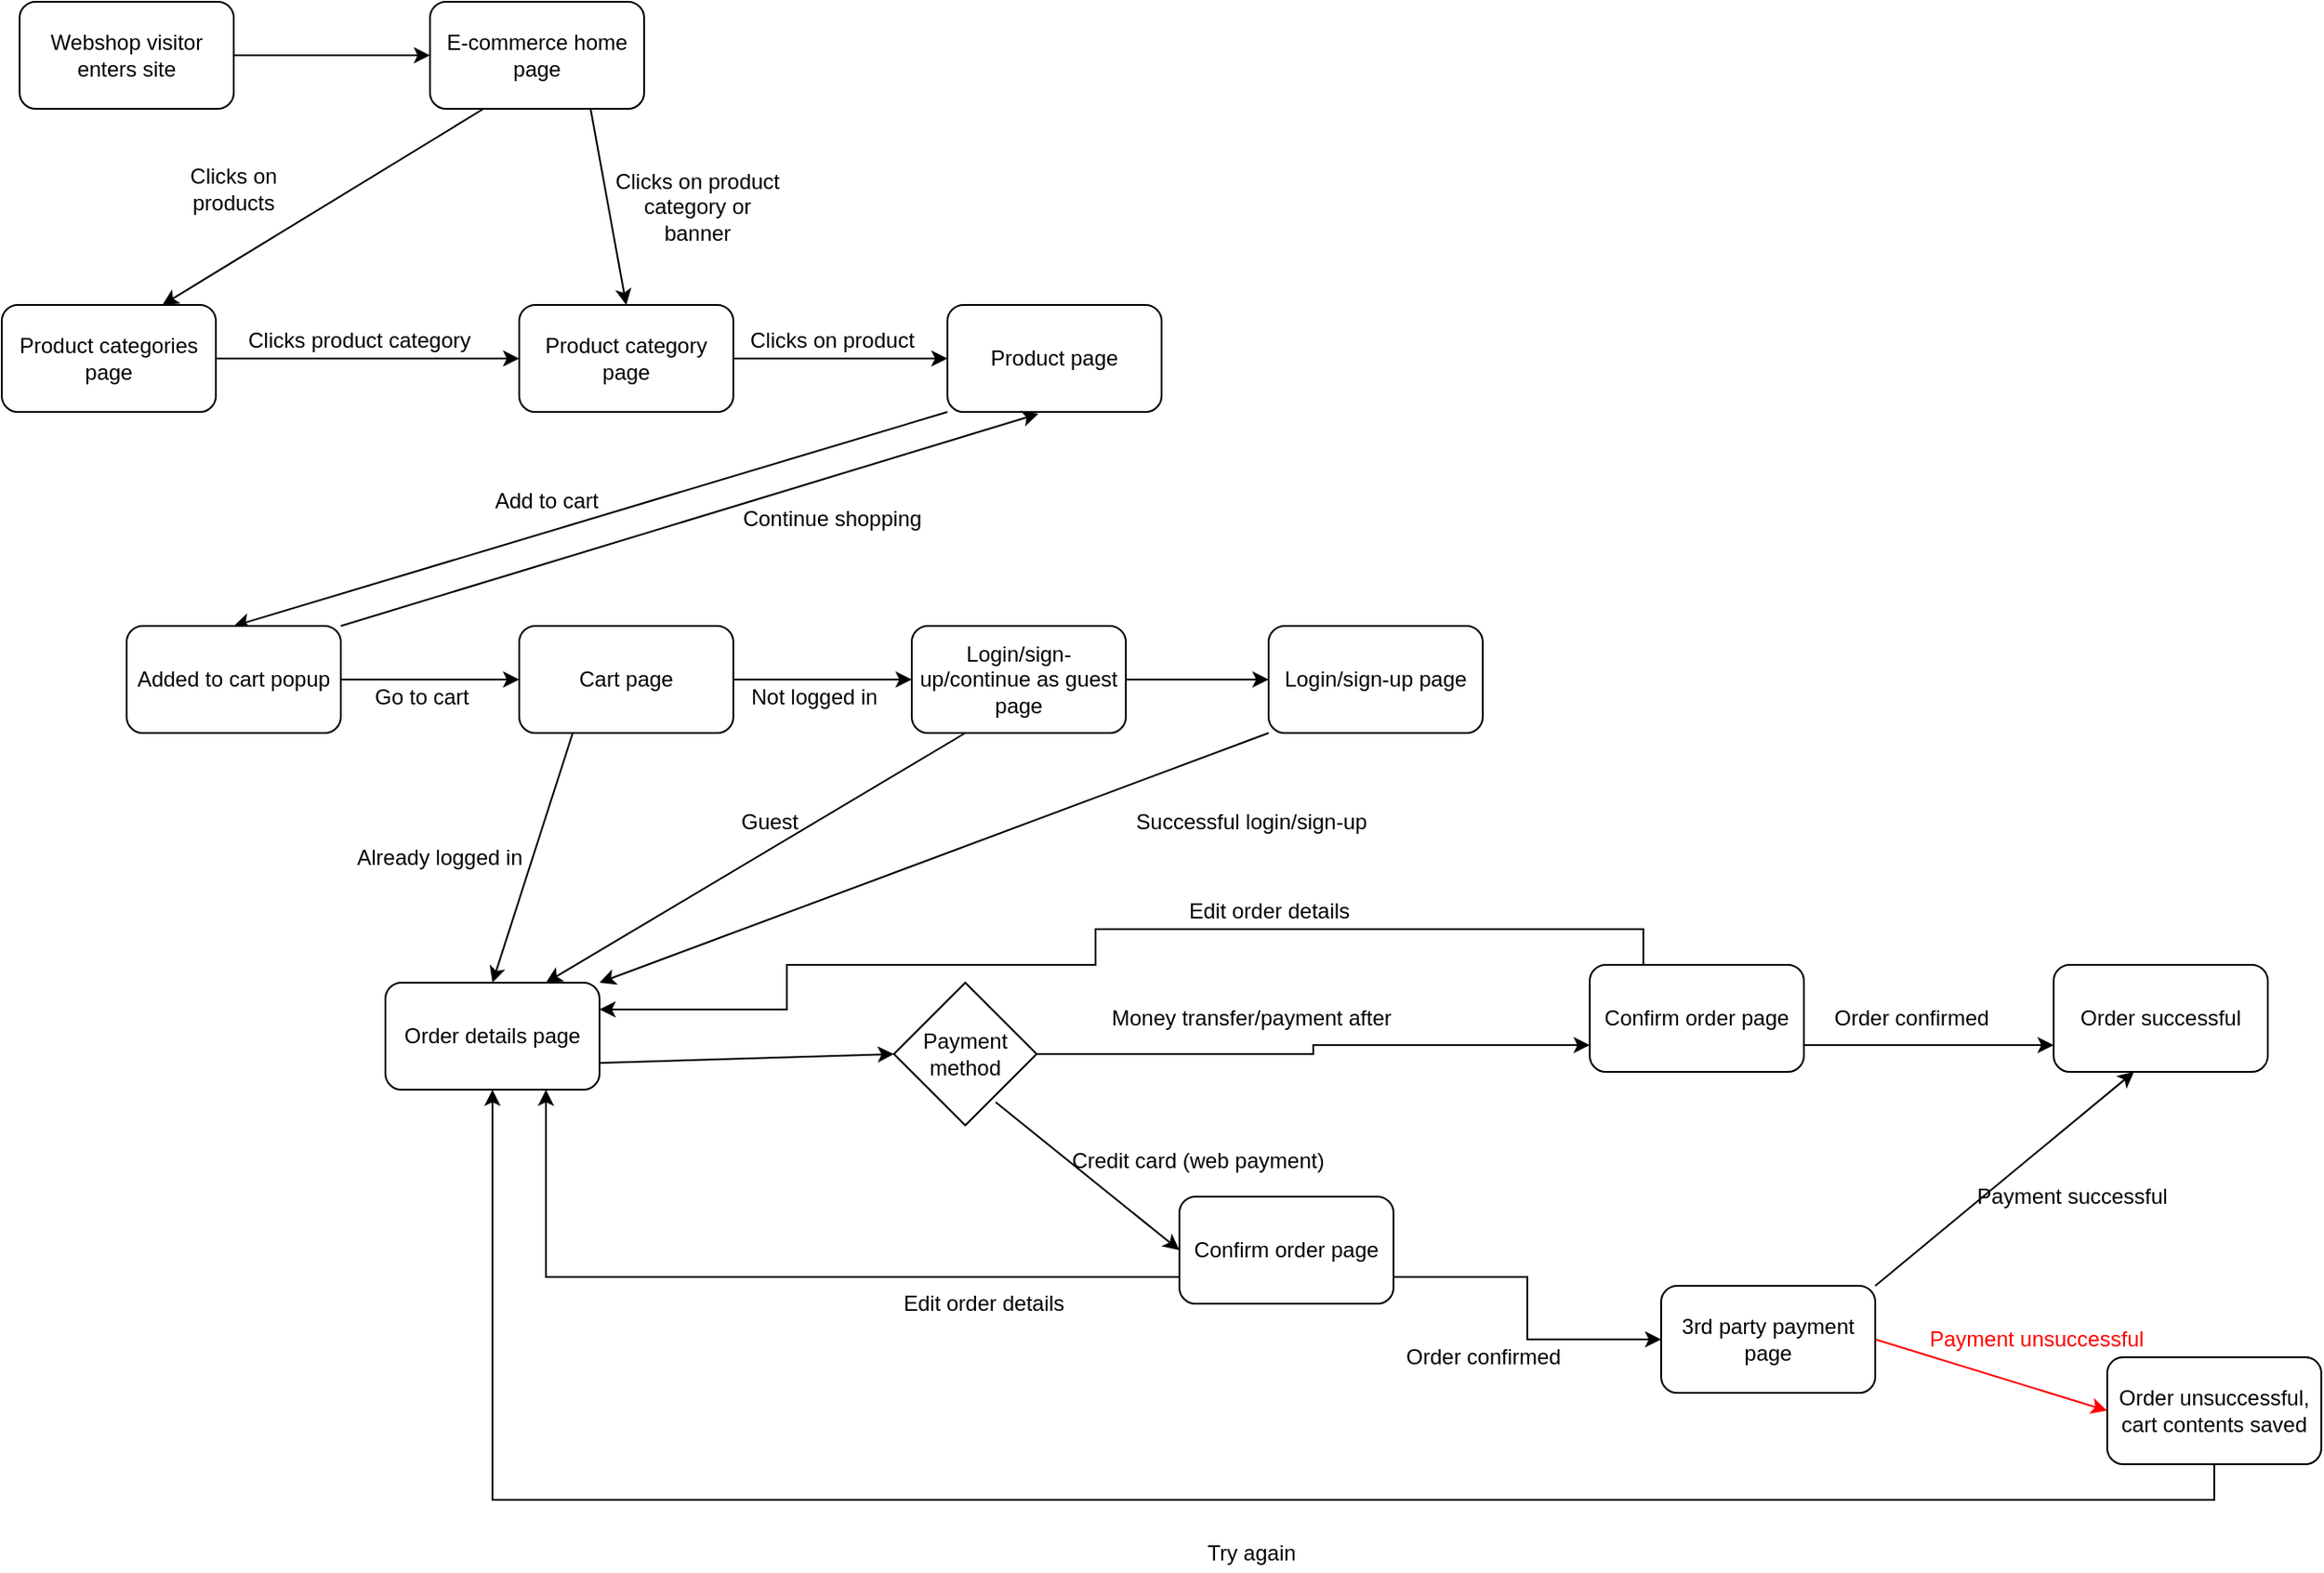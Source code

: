 <mxfile version="17.1.1" type="device"><diagram id="ZWlcpIb9u6x74r1MDxuK" name="Page-1"><mxGraphModel dx="1422" dy="754" grid="1" gridSize="10" guides="1" tooltips="1" connect="1" arrows="1" fold="1" page="1" pageScale="1" pageWidth="827" pageHeight="1169" math="0" shadow="0"><root><mxCell id="0"/><mxCell id="1" parent="0"/><mxCell id="Vw55VXKvzRqc9QV5nwAa-6" style="edgeStyle=orthogonalEdgeStyle;rounded=0;orthogonalLoop=1;jettySize=auto;html=1;" parent="1" source="Vw55VXKvzRqc9QV5nwAa-4" target="Vw55VXKvzRqc9QV5nwAa-5" edge="1"><mxGeometry relative="1" as="geometry"/></mxCell><mxCell id="Vw55VXKvzRqc9QV5nwAa-4" value="Webshop visitor enters site" style="rounded=1;whiteSpace=wrap;html=1;" parent="1" vertex="1"><mxGeometry x="50" y="60" width="120" height="60" as="geometry"/></mxCell><mxCell id="Vw55VXKvzRqc9QV5nwAa-21" style="rounded=0;orthogonalLoop=1;jettySize=auto;html=1;exitX=0.75;exitY=1;exitDx=0;exitDy=0;entryX=0.5;entryY=0;entryDx=0;entryDy=0;" parent="1" source="Vw55VXKvzRqc9QV5nwAa-5" target="Vw55VXKvzRqc9QV5nwAa-10" edge="1"><mxGeometry relative="1" as="geometry"/></mxCell><mxCell id="Vw55VXKvzRqc9QV5nwAa-5" value="E-commerce home page" style="rounded=1;whiteSpace=wrap;html=1;" parent="1" vertex="1"><mxGeometry x="280" y="60" width="120" height="60" as="geometry"/></mxCell><mxCell id="Vw55VXKvzRqc9QV5nwAa-60" style="edgeStyle=none;rounded=0;orthogonalLoop=1;jettySize=auto;html=1;exitX=1;exitY=0.5;exitDx=0;exitDy=0;fontColor=#FF0000;strokeColor=#000000;" parent="1" source="Vw55VXKvzRqc9QV5nwAa-7" target="Vw55VXKvzRqc9QV5nwAa-10" edge="1"><mxGeometry relative="1" as="geometry"/></mxCell><mxCell id="Vw55VXKvzRqc9QV5nwAa-7" value="Product categories page" style="rounded=1;whiteSpace=wrap;html=1;" parent="1" vertex="1"><mxGeometry x="40" y="230" width="120" height="60" as="geometry"/></mxCell><mxCell id="Vw55VXKvzRqc9QV5nwAa-26" style="rounded=0;orthogonalLoop=1;jettySize=auto;html=1;exitX=0;exitY=1;exitDx=0;exitDy=0;entryX=0.5;entryY=0;entryDx=0;entryDy=0;" parent="1" source="Vw55VXKvzRqc9QV5nwAa-9" target="Vw55VXKvzRqc9QV5nwAa-11" edge="1"><mxGeometry relative="1" as="geometry"/></mxCell><mxCell id="Vw55VXKvzRqc9QV5nwAa-9" value="Product page" style="rounded=1;whiteSpace=wrap;html=1;" parent="1" vertex="1"><mxGeometry x="570" y="230" width="120" height="60" as="geometry"/></mxCell><mxCell id="Vw55VXKvzRqc9QV5nwAa-24" style="edgeStyle=orthogonalEdgeStyle;rounded=0;orthogonalLoop=1;jettySize=auto;html=1;exitX=1;exitY=0.5;exitDx=0;exitDy=0;entryX=0;entryY=0.5;entryDx=0;entryDy=0;" parent="1" source="Vw55VXKvzRqc9QV5nwAa-10" target="Vw55VXKvzRqc9QV5nwAa-9" edge="1"><mxGeometry relative="1" as="geometry"/></mxCell><mxCell id="Vw55VXKvzRqc9QV5nwAa-10" value="&lt;span&gt;Product category page&lt;/span&gt;" style="rounded=1;whiteSpace=wrap;html=1;" parent="1" vertex="1"><mxGeometry x="330" y="230" width="120" height="60" as="geometry"/></mxCell><mxCell id="Vw55VXKvzRqc9QV5nwAa-27" style="edgeStyle=none;rounded=0;orthogonalLoop=1;jettySize=auto;html=1;exitX=1;exitY=0.5;exitDx=0;exitDy=0;entryX=0;entryY=0.5;entryDx=0;entryDy=0;" parent="1" source="Vw55VXKvzRqc9QV5nwAa-11" target="Vw55VXKvzRqc9QV5nwAa-12" edge="1"><mxGeometry relative="1" as="geometry"/></mxCell><mxCell id="Vw55VXKvzRqc9QV5nwAa-29" style="edgeStyle=none;rounded=0;orthogonalLoop=1;jettySize=auto;html=1;exitX=1;exitY=0;exitDx=0;exitDy=0;entryX=0.425;entryY=1.017;entryDx=0;entryDy=0;entryPerimeter=0;" parent="1" source="Vw55VXKvzRqc9QV5nwAa-11" target="Vw55VXKvzRqc9QV5nwAa-9" edge="1"><mxGeometry relative="1" as="geometry"/></mxCell><mxCell id="Vw55VXKvzRqc9QV5nwAa-11" value="Added to cart popup" style="rounded=1;whiteSpace=wrap;html=1;" parent="1" vertex="1"><mxGeometry x="110" y="410" width="120" height="60" as="geometry"/></mxCell><mxCell id="Vw55VXKvzRqc9QV5nwAa-32" style="edgeStyle=none;rounded=0;orthogonalLoop=1;jettySize=auto;html=1;exitX=1;exitY=0.5;exitDx=0;exitDy=0;" parent="1" source="Vw55VXKvzRqc9QV5nwAa-12" target="Vw55VXKvzRqc9QV5nwAa-14" edge="1"><mxGeometry relative="1" as="geometry"/></mxCell><mxCell id="Vw55VXKvzRqc9QV5nwAa-34" style="edgeStyle=none;rounded=0;orthogonalLoop=1;jettySize=auto;html=1;exitX=0.25;exitY=1;exitDx=0;exitDy=0;entryX=0.5;entryY=0;entryDx=0;entryDy=0;" parent="1" source="Vw55VXKvzRqc9QV5nwAa-12" target="Vw55VXKvzRqc9QV5nwAa-15" edge="1"><mxGeometry relative="1" as="geometry"/></mxCell><mxCell id="Vw55VXKvzRqc9QV5nwAa-12" value="Cart page" style="rounded=1;whiteSpace=wrap;html=1;" parent="1" vertex="1"><mxGeometry x="330" y="410" width="120" height="60" as="geometry"/></mxCell><mxCell id="Vw55VXKvzRqc9QV5nwAa-37" style="edgeStyle=none;rounded=0;orthogonalLoop=1;jettySize=auto;html=1;exitX=1;exitY=0.5;exitDx=0;exitDy=0;" parent="1" source="Vw55VXKvzRqc9QV5nwAa-14" target="Vw55VXKvzRqc9QV5nwAa-36" edge="1"><mxGeometry relative="1" as="geometry"/></mxCell><mxCell id="Vw55VXKvzRqc9QV5nwAa-38" style="edgeStyle=none;rounded=0;orthogonalLoop=1;jettySize=auto;html=1;exitX=0.25;exitY=1;exitDx=0;exitDy=0;entryX=0.75;entryY=0;entryDx=0;entryDy=0;" parent="1" source="Vw55VXKvzRqc9QV5nwAa-14" target="Vw55VXKvzRqc9QV5nwAa-15" edge="1"><mxGeometry relative="1" as="geometry"/></mxCell><mxCell id="Vw55VXKvzRqc9QV5nwAa-14" value="Login/sign-up/continue as guest page" style="rounded=1;whiteSpace=wrap;html=1;" parent="1" vertex="1"><mxGeometry x="550" y="410" width="120" height="60" as="geometry"/></mxCell><mxCell id="Vw55VXKvzRqc9QV5nwAa-45" style="edgeStyle=none;rounded=0;orthogonalLoop=1;jettySize=auto;html=1;exitX=1;exitY=0.75;exitDx=0;exitDy=0;entryX=0;entryY=0.5;entryDx=0;entryDy=0;" parent="1" source="Vw55VXKvzRqc9QV5nwAa-15" target="Vw55VXKvzRqc9QV5nwAa-44" edge="1"><mxGeometry relative="1" as="geometry"><mxPoint x="537" y="659" as="targetPoint"/></mxGeometry></mxCell><mxCell id="Vw55VXKvzRqc9QV5nwAa-15" value="Order details page" style="rounded=1;whiteSpace=wrap;html=1;" parent="1" vertex="1"><mxGeometry x="255" y="610" width="120" height="60" as="geometry"/></mxCell><mxCell id="Vw55VXKvzRqc9QV5nwAa-17" value="Order successful" style="rounded=1;whiteSpace=wrap;html=1;" parent="1" vertex="1"><mxGeometry x="1190" y="600" width="120" height="60" as="geometry"/></mxCell><mxCell id="Vw55VXKvzRqc9QV5nwAa-20" value="" style="endArrow=classic;html=1;rounded=0;exitX=0.25;exitY=1;exitDx=0;exitDy=0;entryX=0.75;entryY=0;entryDx=0;entryDy=0;" parent="1" source="Vw55VXKvzRqc9QV5nwAa-5" target="Vw55VXKvzRqc9QV5nwAa-7" edge="1"><mxGeometry width="50" height="50" relative="1" as="geometry"><mxPoint x="260" y="310" as="sourcePoint"/><mxPoint x="310" y="260" as="targetPoint"/></mxGeometry></mxCell><mxCell id="Vw55VXKvzRqc9QV5nwAa-22" value="Clicks on product category or banner" style="text;html=1;strokeColor=none;fillColor=none;align=center;verticalAlign=middle;whiteSpace=wrap;rounded=0;" parent="1" vertex="1"><mxGeometry x="380" y="160" width="100" height="30" as="geometry"/></mxCell><mxCell id="Vw55VXKvzRqc9QV5nwAa-23" value="Clicks on products" style="text;html=1;strokeColor=none;fillColor=none;align=center;verticalAlign=middle;whiteSpace=wrap;rounded=0;" parent="1" vertex="1"><mxGeometry x="120" y="150" width="100" height="30" as="geometry"/></mxCell><mxCell id="Vw55VXKvzRqc9QV5nwAa-25" value="Clicks on product" style="text;html=1;align=center;verticalAlign=middle;resizable=0;points=[];autosize=1;strokeColor=none;fillColor=none;" parent="1" vertex="1"><mxGeometry x="450" y="240" width="110" height="20" as="geometry"/></mxCell><mxCell id="Vw55VXKvzRqc9QV5nwAa-28" value="Go to cart" style="text;html=1;align=center;verticalAlign=middle;resizable=0;points=[];autosize=1;strokeColor=none;fillColor=none;" parent="1" vertex="1"><mxGeometry x="240" y="440" width="70" height="20" as="geometry"/></mxCell><mxCell id="Vw55VXKvzRqc9QV5nwAa-30" value="Continue shopping" style="text;html=1;align=center;verticalAlign=middle;resizable=0;points=[];autosize=1;rotation=0;" parent="1" vertex="1"><mxGeometry x="445" y="340" width="120" height="20" as="geometry"/></mxCell><mxCell id="Vw55VXKvzRqc9QV5nwAa-31" value="Add to cart" style="text;html=1;align=center;verticalAlign=middle;resizable=0;points=[];autosize=1;strokeColor=none;fillColor=none;rotation=0;" parent="1" vertex="1"><mxGeometry x="310" y="330" width="70" height="20" as="geometry"/></mxCell><mxCell id="Vw55VXKvzRqc9QV5nwAa-33" value="Not logged in" style="text;html=1;align=center;verticalAlign=middle;resizable=0;points=[];autosize=1;strokeColor=none;fillColor=none;" parent="1" vertex="1"><mxGeometry x="450" y="440" width="90" height="20" as="geometry"/></mxCell><mxCell id="Vw55VXKvzRqc9QV5nwAa-35" value="Already logged in" style="text;html=1;align=center;verticalAlign=middle;resizable=0;points=[];autosize=1;strokeColor=none;fillColor=none;rotation=0;" parent="1" vertex="1"><mxGeometry x="230" y="530" width="110" height="20" as="geometry"/></mxCell><mxCell id="Vw55VXKvzRqc9QV5nwAa-40" style="edgeStyle=none;rounded=0;orthogonalLoop=1;jettySize=auto;html=1;exitX=0;exitY=1;exitDx=0;exitDy=0;entryX=1;entryY=0;entryDx=0;entryDy=0;" parent="1" source="Vw55VXKvzRqc9QV5nwAa-36" target="Vw55VXKvzRqc9QV5nwAa-15" edge="1"><mxGeometry relative="1" as="geometry"/></mxCell><mxCell id="Vw55VXKvzRqc9QV5nwAa-36" value="Login/sign-up page" style="rounded=1;whiteSpace=wrap;html=1;" parent="1" vertex="1"><mxGeometry x="750" y="410" width="120" height="60" as="geometry"/></mxCell><mxCell id="Vw55VXKvzRqc9QV5nwAa-39" value="Guest" style="text;html=1;align=center;verticalAlign=middle;resizable=0;points=[];autosize=1;strokeColor=none;fillColor=none;rotation=0;" parent="1" vertex="1"><mxGeometry x="445" y="510" width="50" height="20" as="geometry"/></mxCell><mxCell id="Vw55VXKvzRqc9QV5nwAa-53" style="edgeStyle=none;rounded=0;orthogonalLoop=1;jettySize=auto;html=1;exitX=0.713;exitY=0.838;exitDx=0;exitDy=0;entryX=0;entryY=0.5;entryDx=0;entryDy=0;exitPerimeter=0;" parent="1" source="Vw55VXKvzRqc9QV5nwAa-44" target="vhi4wKfvDW0n1DU0latp-6" edge="1"><mxGeometry relative="1" as="geometry"/></mxCell><mxCell id="vhi4wKfvDW0n1DU0latp-4" style="edgeStyle=orthogonalEdgeStyle;rounded=0;orthogonalLoop=1;jettySize=auto;html=1;exitX=1;exitY=0.5;exitDx=0;exitDy=0;entryX=0;entryY=0.75;entryDx=0;entryDy=0;" parent="1" source="Vw55VXKvzRqc9QV5nwAa-44" target="vhi4wKfvDW0n1DU0latp-3" edge="1"><mxGeometry relative="1" as="geometry"/></mxCell><mxCell id="Vw55VXKvzRqc9QV5nwAa-44" value="Payment method" style="rhombus;whiteSpace=wrap;html=1;" parent="1" vertex="1"><mxGeometry x="540" y="610" width="80" height="80" as="geometry"/></mxCell><mxCell id="Vw55VXKvzRqc9QV5nwAa-47" value="Money transfer/payment after" style="text;html=1;align=center;verticalAlign=middle;resizable=0;points=[];autosize=1;strokeColor=none;fillColor=none;" parent="1" vertex="1"><mxGeometry x="655" y="620" width="170" height="20" as="geometry"/></mxCell><mxCell id="Vw55VXKvzRqc9QV5nwAa-54" style="edgeStyle=none;rounded=0;orthogonalLoop=1;jettySize=auto;html=1;exitX=1;exitY=0;exitDx=0;exitDy=0;entryX=0.375;entryY=1;entryDx=0;entryDy=0;entryPerimeter=0;" parent="1" source="Vw55VXKvzRqc9QV5nwAa-48" target="Vw55VXKvzRqc9QV5nwAa-17" edge="1"><mxGeometry relative="1" as="geometry"/></mxCell><mxCell id="Vw55VXKvzRqc9QV5nwAa-58" style="edgeStyle=none;rounded=0;orthogonalLoop=1;jettySize=auto;html=1;exitX=1;exitY=0.5;exitDx=0;exitDy=0;entryX=0;entryY=0.5;entryDx=0;entryDy=0;fillColor=#f8cecc;strokeColor=#FF0000;" parent="1" source="Vw55VXKvzRqc9QV5nwAa-48" target="Vw55VXKvzRqc9QV5nwAa-57" edge="1"><mxGeometry relative="1" as="geometry"/></mxCell><mxCell id="Vw55VXKvzRqc9QV5nwAa-48" value="3rd party payment page" style="rounded=1;whiteSpace=wrap;html=1;" parent="1" vertex="1"><mxGeometry x="970" y="780" width="120" height="60" as="geometry"/></mxCell><mxCell id="Vw55VXKvzRqc9QV5nwAa-50" value="Credit card (web payment)" style="text;html=1;align=center;verticalAlign=middle;resizable=0;points=[];autosize=1;strokeColor=none;fillColor=none;" parent="1" vertex="1"><mxGeometry x="630" y="700" width="160" height="20" as="geometry"/></mxCell><mxCell id="Vw55VXKvzRqc9QV5nwAa-55" value="Payment successful" style="text;html=1;align=center;verticalAlign=middle;resizable=0;points=[];autosize=1;strokeColor=none;fillColor=none;" parent="1" vertex="1"><mxGeometry x="1140" y="720" width="120" height="20" as="geometry"/></mxCell><mxCell id="Vw55VXKvzRqc9QV5nwAa-56" value="Successful login/sign-up" style="text;html=1;align=center;verticalAlign=middle;resizable=0;points=[];autosize=1;strokeColor=none;fillColor=none;" parent="1" vertex="1"><mxGeometry x="670" y="510" width="140" height="20" as="geometry"/></mxCell><mxCell id="vhi4wKfvDW0n1DU0latp-1" style="edgeStyle=orthogonalEdgeStyle;rounded=0;orthogonalLoop=1;jettySize=auto;html=1;exitX=0.5;exitY=1;exitDx=0;exitDy=0;entryX=0.5;entryY=1;entryDx=0;entryDy=0;" parent="1" source="Vw55VXKvzRqc9QV5nwAa-57" target="Vw55VXKvzRqc9QV5nwAa-15" edge="1"><mxGeometry relative="1" as="geometry"/></mxCell><mxCell id="Vw55VXKvzRqc9QV5nwAa-57" value="Order unsuccessful, cart contents saved" style="rounded=1;whiteSpace=wrap;html=1;" parent="1" vertex="1"><mxGeometry x="1220" y="820" width="120" height="60" as="geometry"/></mxCell><mxCell id="Vw55VXKvzRqc9QV5nwAa-59" value="Payment unsuccessful" style="text;html=1;align=center;verticalAlign=middle;resizable=0;points=[];autosize=1;strokeColor=none;fillColor=none;fontColor=#FF0000;" parent="1" vertex="1"><mxGeometry x="1110" y="800" width="140" height="20" as="geometry"/></mxCell><mxCell id="Vw55VXKvzRqc9QV5nwAa-61" value="Clicks product category" style="text;html=1;align=center;verticalAlign=middle;resizable=0;points=[];autosize=1;strokeColor=none;fillColor=none;fontColor=#000000;" parent="1" vertex="1"><mxGeometry x="170" y="240" width="140" height="20" as="geometry"/></mxCell><mxCell id="vhi4wKfvDW0n1DU0latp-2" value="Try again" style="text;html=1;align=center;verticalAlign=middle;resizable=0;points=[];autosize=1;strokeColor=none;fillColor=none;" parent="1" vertex="1"><mxGeometry x="705" y="920" width="70" height="20" as="geometry"/></mxCell><mxCell id="vhi4wKfvDW0n1DU0latp-5" style="edgeStyle=orthogonalEdgeStyle;rounded=0;orthogonalLoop=1;jettySize=auto;html=1;exitX=1;exitY=0.75;exitDx=0;exitDy=0;entryX=0;entryY=0.75;entryDx=0;entryDy=0;" parent="1" source="vhi4wKfvDW0n1DU0latp-3" target="Vw55VXKvzRqc9QV5nwAa-17" edge="1"><mxGeometry relative="1" as="geometry"/></mxCell><mxCell id="vhi4wKfvDW0n1DU0latp-9" style="edgeStyle=orthogonalEdgeStyle;rounded=0;orthogonalLoop=1;jettySize=auto;html=1;exitX=0.25;exitY=0;exitDx=0;exitDy=0;entryX=1;entryY=0.25;entryDx=0;entryDy=0;" parent="1" source="vhi4wKfvDW0n1DU0latp-3" target="Vw55VXKvzRqc9QV5nwAa-15" edge="1"><mxGeometry relative="1" as="geometry"><Array as="points"><mxPoint x="960" y="580"/><mxPoint x="653" y="580"/><mxPoint x="653" y="600"/><mxPoint x="480" y="600"/><mxPoint x="480" y="625"/></Array></mxGeometry></mxCell><mxCell id="vhi4wKfvDW0n1DU0latp-3" value="Confirm order page" style="rounded=1;whiteSpace=wrap;html=1;" parent="1" vertex="1"><mxGeometry x="930" y="600" width="120" height="60" as="geometry"/></mxCell><mxCell id="vhi4wKfvDW0n1DU0latp-7" style="edgeStyle=orthogonalEdgeStyle;rounded=0;orthogonalLoop=1;jettySize=auto;html=1;exitX=1;exitY=0.75;exitDx=0;exitDy=0;entryX=0;entryY=0.5;entryDx=0;entryDy=0;" parent="1" source="vhi4wKfvDW0n1DU0latp-6" target="Vw55VXKvzRqc9QV5nwAa-48" edge="1"><mxGeometry relative="1" as="geometry"/></mxCell><mxCell id="vhi4wKfvDW0n1DU0latp-12" style="edgeStyle=orthogonalEdgeStyle;rounded=0;orthogonalLoop=1;jettySize=auto;html=1;exitX=0;exitY=0.75;exitDx=0;exitDy=0;entryX=0.75;entryY=1;entryDx=0;entryDy=0;" parent="1" source="vhi4wKfvDW0n1DU0latp-6" target="Vw55VXKvzRqc9QV5nwAa-15" edge="1"><mxGeometry relative="1" as="geometry"/></mxCell><mxCell id="vhi4wKfvDW0n1DU0latp-6" value="Confirm order page" style="rounded=1;whiteSpace=wrap;html=1;" parent="1" vertex="1"><mxGeometry x="700" y="730" width="120" height="60" as="geometry"/></mxCell><mxCell id="vhi4wKfvDW0n1DU0latp-8" value="Order confirmed" style="text;html=1;align=center;verticalAlign=middle;resizable=0;points=[];autosize=1;strokeColor=none;fillColor=none;" parent="1" vertex="1"><mxGeometry x="1060" y="620" width="100" height="20" as="geometry"/></mxCell><mxCell id="vhi4wKfvDW0n1DU0latp-10" value="Edit order details" style="text;html=1;align=center;verticalAlign=middle;resizable=0;points=[];autosize=1;strokeColor=none;fillColor=none;" parent="1" vertex="1"><mxGeometry x="695" y="560" width="110" height="20" as="geometry"/></mxCell><mxCell id="vhi4wKfvDW0n1DU0latp-11" value="Order confirmed" style="text;html=1;align=center;verticalAlign=middle;resizable=0;points=[];autosize=1;strokeColor=none;fillColor=none;" parent="1" vertex="1"><mxGeometry x="820" y="810" width="100" height="20" as="geometry"/></mxCell><mxCell id="vhi4wKfvDW0n1DU0latp-13" value="Edit order details" style="text;html=1;align=center;verticalAlign=middle;resizable=0;points=[];autosize=1;strokeColor=none;fillColor=none;" parent="1" vertex="1"><mxGeometry x="535" y="780" width="110" height="20" as="geometry"/></mxCell></root></mxGraphModel></diagram></mxfile>